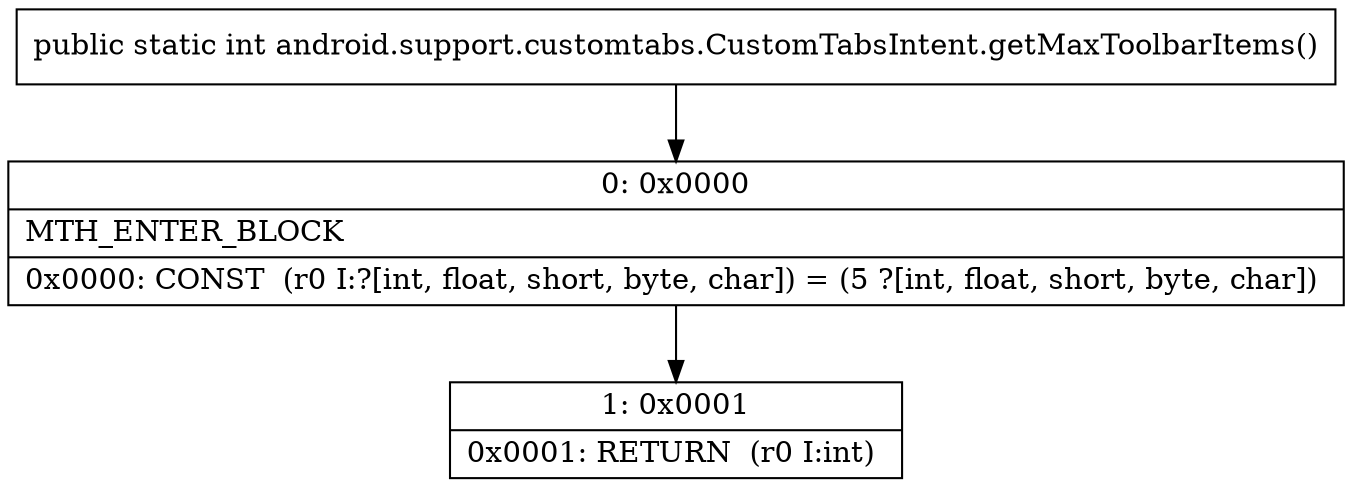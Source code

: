 digraph "CFG forandroid.support.customtabs.CustomTabsIntent.getMaxToolbarItems()I" {
Node_0 [shape=record,label="{0\:\ 0x0000|MTH_ENTER_BLOCK\l|0x0000: CONST  (r0 I:?[int, float, short, byte, char]) = (5 ?[int, float, short, byte, char]) \l}"];
Node_1 [shape=record,label="{1\:\ 0x0001|0x0001: RETURN  (r0 I:int) \l}"];
MethodNode[shape=record,label="{public static int android.support.customtabs.CustomTabsIntent.getMaxToolbarItems() }"];
MethodNode -> Node_0;
Node_0 -> Node_1;
}

